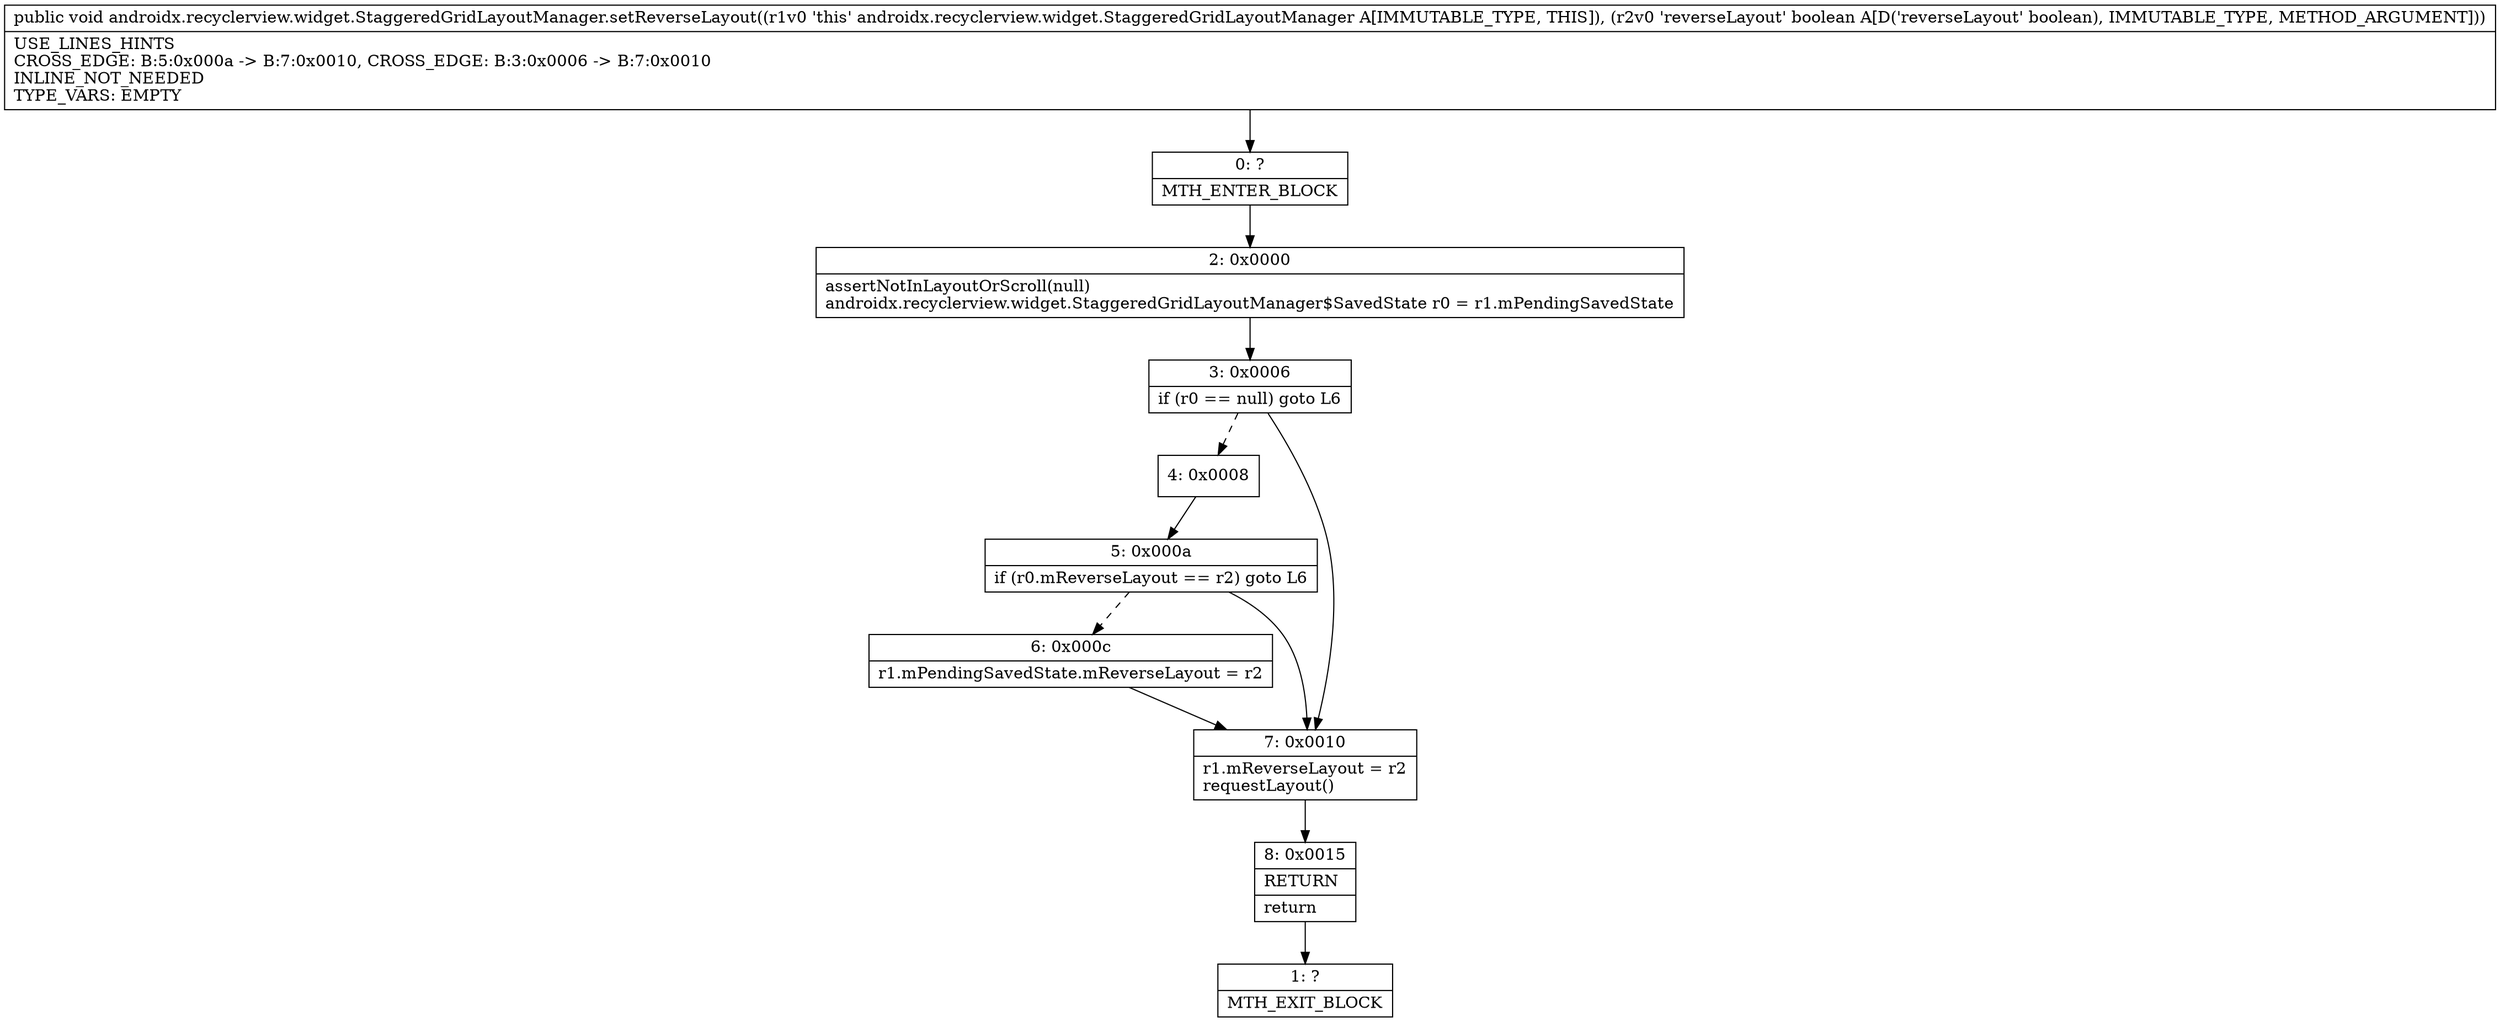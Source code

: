 digraph "CFG forandroidx.recyclerview.widget.StaggeredGridLayoutManager.setReverseLayout(Z)V" {
Node_0 [shape=record,label="{0\:\ ?|MTH_ENTER_BLOCK\l}"];
Node_2 [shape=record,label="{2\:\ 0x0000|assertNotInLayoutOrScroll(null)\landroidx.recyclerview.widget.StaggeredGridLayoutManager$SavedState r0 = r1.mPendingSavedState\l}"];
Node_3 [shape=record,label="{3\:\ 0x0006|if (r0 == null) goto L6\l}"];
Node_4 [shape=record,label="{4\:\ 0x0008}"];
Node_5 [shape=record,label="{5\:\ 0x000a|if (r0.mReverseLayout == r2) goto L6\l}"];
Node_6 [shape=record,label="{6\:\ 0x000c|r1.mPendingSavedState.mReverseLayout = r2\l}"];
Node_7 [shape=record,label="{7\:\ 0x0010|r1.mReverseLayout = r2\lrequestLayout()\l}"];
Node_8 [shape=record,label="{8\:\ 0x0015|RETURN\l|return\l}"];
Node_1 [shape=record,label="{1\:\ ?|MTH_EXIT_BLOCK\l}"];
MethodNode[shape=record,label="{public void androidx.recyclerview.widget.StaggeredGridLayoutManager.setReverseLayout((r1v0 'this' androidx.recyclerview.widget.StaggeredGridLayoutManager A[IMMUTABLE_TYPE, THIS]), (r2v0 'reverseLayout' boolean A[D('reverseLayout' boolean), IMMUTABLE_TYPE, METHOD_ARGUMENT]))  | USE_LINES_HINTS\lCROSS_EDGE: B:5:0x000a \-\> B:7:0x0010, CROSS_EDGE: B:3:0x0006 \-\> B:7:0x0010\lINLINE_NOT_NEEDED\lTYPE_VARS: EMPTY\l}"];
MethodNode -> Node_0;Node_0 -> Node_2;
Node_2 -> Node_3;
Node_3 -> Node_4[style=dashed];
Node_3 -> Node_7;
Node_4 -> Node_5;
Node_5 -> Node_6[style=dashed];
Node_5 -> Node_7;
Node_6 -> Node_7;
Node_7 -> Node_8;
Node_8 -> Node_1;
}

